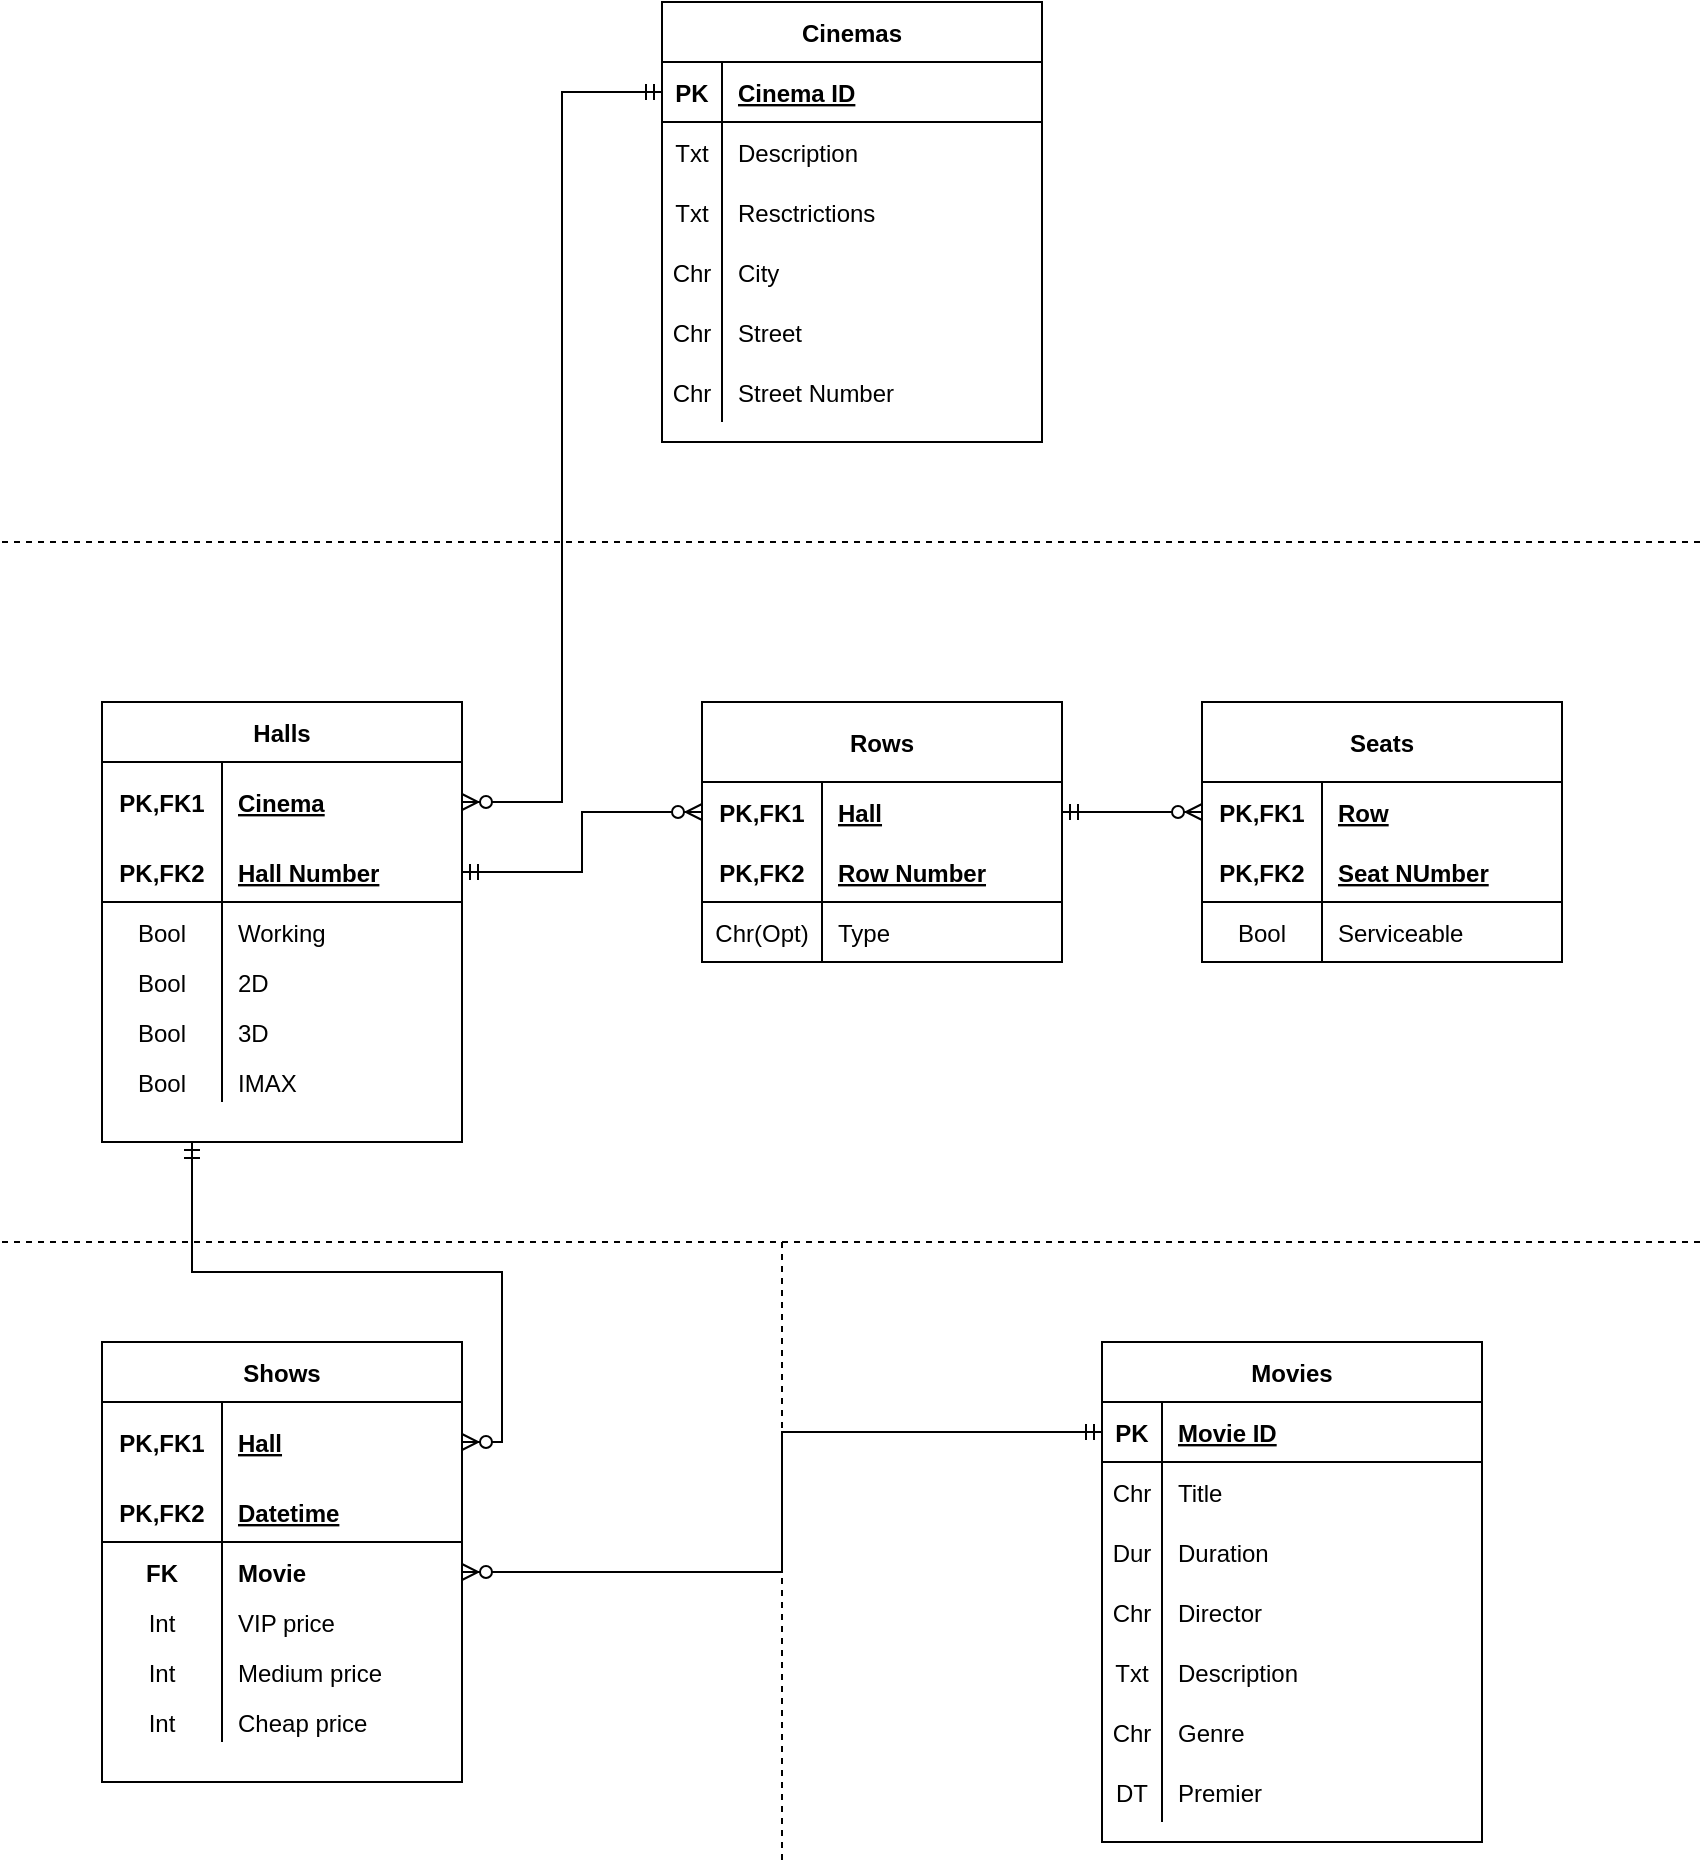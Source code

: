 <mxfile version="14.2.7" type="github">
  <diagram id="Vw4Sm47W4OSSpkKUUUvN" name="Page-1">
    <mxGraphModel dx="1102" dy="614" grid="1" gridSize="10" guides="1" tooltips="1" connect="1" arrows="1" fold="1" page="1" pageScale="1" pageWidth="850" pageHeight="1100" math="0" shadow="0">
      <root>
        <mxCell id="0" />
        <mxCell id="1" parent="0" />
        <mxCell id="xmDHnL4M0tTNH0YLq6bb-1" value="Shows" style="shape=table;startSize=30;container=1;collapsible=1;childLayout=tableLayout;fixedRows=1;rowLines=0;fontStyle=1;align=center;resizeLast=1;columnLines=1;resizeLastRow=0;" vertex="1" parent="1">
          <mxGeometry x="50" y="760" width="180" height="220" as="geometry" />
        </mxCell>
        <mxCell id="xmDHnL4M0tTNH0YLq6bb-2" value="" style="shape=partialRectangle;collapsible=0;dropTarget=0;pointerEvents=0;fillColor=none;top=0;left=0;bottom=0;right=0;points=[[0,0.5],[1,0.5]];portConstraint=eastwest;" vertex="1" parent="xmDHnL4M0tTNH0YLq6bb-1">
          <mxGeometry y="30" width="180" height="40" as="geometry" />
        </mxCell>
        <mxCell id="xmDHnL4M0tTNH0YLq6bb-3" value="PK,FK1" style="shape=partialRectangle;connectable=0;fillColor=none;top=0;left=0;bottom=0;right=0;fontStyle=1;overflow=hidden;" vertex="1" parent="xmDHnL4M0tTNH0YLq6bb-2">
          <mxGeometry width="60" height="40" as="geometry" />
        </mxCell>
        <mxCell id="xmDHnL4M0tTNH0YLq6bb-4" value="Hall" style="shape=partialRectangle;connectable=0;fillColor=none;top=0;left=0;bottom=0;right=0;align=left;spacingLeft=6;fontStyle=5;overflow=hidden;" vertex="1" parent="xmDHnL4M0tTNH0YLq6bb-2">
          <mxGeometry x="60" width="120" height="40" as="geometry" />
        </mxCell>
        <mxCell id="xmDHnL4M0tTNH0YLq6bb-5" value="" style="shape=partialRectangle;collapsible=0;dropTarget=0;pointerEvents=0;fillColor=none;top=0;left=0;bottom=1;right=0;points=[[0,0.5],[1,0.5]];portConstraint=eastwest;" vertex="1" parent="xmDHnL4M0tTNH0YLq6bb-1">
          <mxGeometry y="70" width="180" height="30" as="geometry" />
        </mxCell>
        <mxCell id="xmDHnL4M0tTNH0YLq6bb-6" value="PK,FK2" style="shape=partialRectangle;connectable=0;fillColor=none;top=0;left=0;bottom=0;right=0;fontStyle=1;overflow=hidden;" vertex="1" parent="xmDHnL4M0tTNH0YLq6bb-5">
          <mxGeometry width="60" height="30" as="geometry" />
        </mxCell>
        <mxCell id="xmDHnL4M0tTNH0YLq6bb-7" value="Datetime" style="shape=partialRectangle;connectable=0;fillColor=none;top=0;left=0;bottom=0;right=0;align=left;spacingLeft=6;fontStyle=5;overflow=hidden;" vertex="1" parent="xmDHnL4M0tTNH0YLq6bb-5">
          <mxGeometry x="60" width="120" height="30" as="geometry" />
        </mxCell>
        <mxCell id="xmDHnL4M0tTNH0YLq6bb-18" value="" style="shape=partialRectangle;collapsible=0;dropTarget=0;pointerEvents=0;fillColor=none;top=0;left=0;bottom=0;right=0;points=[[0,0.5],[1,0.5]];portConstraint=eastwest;" vertex="1" parent="xmDHnL4M0tTNH0YLq6bb-1">
          <mxGeometry y="100" width="180" height="30" as="geometry" />
        </mxCell>
        <mxCell id="xmDHnL4M0tTNH0YLq6bb-19" value="FK" style="shape=partialRectangle;connectable=0;fillColor=none;top=0;left=0;bottom=0;right=0;editable=1;overflow=hidden;fontStyle=1" vertex="1" parent="xmDHnL4M0tTNH0YLq6bb-18">
          <mxGeometry width="60" height="30" as="geometry" />
        </mxCell>
        <mxCell id="xmDHnL4M0tTNH0YLq6bb-20" value="Movie" style="shape=partialRectangle;connectable=0;fillColor=none;top=0;left=0;bottom=0;right=0;align=left;spacingLeft=6;overflow=hidden;fontStyle=1" vertex="1" parent="xmDHnL4M0tTNH0YLq6bb-18">
          <mxGeometry x="60" width="120" height="30" as="geometry" />
        </mxCell>
        <mxCell id="xmDHnL4M0tTNH0YLq6bb-8" value="" style="shape=partialRectangle;collapsible=0;dropTarget=0;pointerEvents=0;fillColor=none;top=0;left=0;bottom=0;right=0;points=[[0,0.5],[1,0.5]];portConstraint=eastwest;" vertex="1" parent="xmDHnL4M0tTNH0YLq6bb-1">
          <mxGeometry y="130" width="180" height="20" as="geometry" />
        </mxCell>
        <mxCell id="xmDHnL4M0tTNH0YLq6bb-9" value="Int" style="shape=partialRectangle;connectable=0;fillColor=none;top=0;left=0;bottom=0;right=0;editable=1;overflow=hidden;" vertex="1" parent="xmDHnL4M0tTNH0YLq6bb-8">
          <mxGeometry width="60" height="20" as="geometry" />
        </mxCell>
        <mxCell id="xmDHnL4M0tTNH0YLq6bb-10" value="VIP price" style="shape=partialRectangle;connectable=0;fillColor=none;top=0;left=0;bottom=0;right=0;align=left;spacingLeft=6;overflow=hidden;" vertex="1" parent="xmDHnL4M0tTNH0YLq6bb-8">
          <mxGeometry x="60" width="120" height="20" as="geometry" />
        </mxCell>
        <mxCell id="xmDHnL4M0tTNH0YLq6bb-11" value="" style="shape=partialRectangle;collapsible=0;dropTarget=0;pointerEvents=0;fillColor=none;top=0;left=0;bottom=0;right=0;points=[[0,0.5],[1,0.5]];portConstraint=eastwest;" vertex="1" parent="xmDHnL4M0tTNH0YLq6bb-1">
          <mxGeometry y="150" width="180" height="30" as="geometry" />
        </mxCell>
        <mxCell id="xmDHnL4M0tTNH0YLq6bb-12" value="Int" style="shape=partialRectangle;connectable=0;fillColor=none;top=0;left=0;bottom=0;right=0;editable=1;overflow=hidden;" vertex="1" parent="xmDHnL4M0tTNH0YLq6bb-11">
          <mxGeometry width="60" height="30" as="geometry" />
        </mxCell>
        <mxCell id="xmDHnL4M0tTNH0YLq6bb-13" value="Medium price" style="shape=partialRectangle;connectable=0;fillColor=none;top=0;left=0;bottom=0;right=0;align=left;spacingLeft=6;overflow=hidden;" vertex="1" parent="xmDHnL4M0tTNH0YLq6bb-11">
          <mxGeometry x="60" width="120" height="30" as="geometry" />
        </mxCell>
        <mxCell id="xmDHnL4M0tTNH0YLq6bb-15" value="" style="shape=partialRectangle;collapsible=0;dropTarget=0;pointerEvents=0;fillColor=none;top=0;left=0;bottom=0;right=0;points=[[0,0.5],[1,0.5]];portConstraint=eastwest;" vertex="1" parent="xmDHnL4M0tTNH0YLq6bb-1">
          <mxGeometry y="180" width="180" height="20" as="geometry" />
        </mxCell>
        <mxCell id="xmDHnL4M0tTNH0YLq6bb-16" value="Int" style="shape=partialRectangle;connectable=0;fillColor=none;top=0;left=0;bottom=0;right=0;editable=1;overflow=hidden;" vertex="1" parent="xmDHnL4M0tTNH0YLq6bb-15">
          <mxGeometry width="60" height="20" as="geometry" />
        </mxCell>
        <mxCell id="xmDHnL4M0tTNH0YLq6bb-17" value="Cheap price" style="shape=partialRectangle;connectable=0;fillColor=none;top=0;left=0;bottom=0;right=0;align=left;spacingLeft=6;overflow=hidden;" vertex="1" parent="xmDHnL4M0tTNH0YLq6bb-15">
          <mxGeometry x="60" width="120" height="20" as="geometry" />
        </mxCell>
        <mxCell id="xmDHnL4M0tTNH0YLq6bb-24" value="Halls" style="shape=table;startSize=30;container=1;collapsible=1;childLayout=tableLayout;fixedRows=1;rowLines=0;fontStyle=1;align=center;resizeLast=1;columnLines=1;resizeLastRow=0;" vertex="1" parent="1">
          <mxGeometry x="50" y="440" width="180" height="220" as="geometry" />
        </mxCell>
        <mxCell id="xmDHnL4M0tTNH0YLq6bb-25" value="" style="shape=partialRectangle;collapsible=0;dropTarget=0;pointerEvents=0;fillColor=none;top=0;left=0;bottom=0;right=0;points=[[0,0.5],[1,0.5]];portConstraint=eastwest;" vertex="1" parent="xmDHnL4M0tTNH0YLq6bb-24">
          <mxGeometry y="30" width="180" height="40" as="geometry" />
        </mxCell>
        <mxCell id="xmDHnL4M0tTNH0YLq6bb-26" value="PK,FK1" style="shape=partialRectangle;connectable=0;fillColor=none;top=0;left=0;bottom=0;right=0;fontStyle=1;overflow=hidden;" vertex="1" parent="xmDHnL4M0tTNH0YLq6bb-25">
          <mxGeometry width="60" height="40" as="geometry" />
        </mxCell>
        <mxCell id="xmDHnL4M0tTNH0YLq6bb-27" value="Cinema" style="shape=partialRectangle;connectable=0;fillColor=none;top=0;left=0;bottom=0;right=0;align=left;spacingLeft=6;fontStyle=5;overflow=hidden;" vertex="1" parent="xmDHnL4M0tTNH0YLq6bb-25">
          <mxGeometry x="60" width="120" height="40" as="geometry" />
        </mxCell>
        <mxCell id="xmDHnL4M0tTNH0YLq6bb-28" value="" style="shape=partialRectangle;collapsible=0;dropTarget=0;pointerEvents=0;fillColor=none;top=0;left=0;bottom=1;right=0;points=[[0,0.5],[1,0.5]];portConstraint=eastwest;" vertex="1" parent="xmDHnL4M0tTNH0YLq6bb-24">
          <mxGeometry y="70" width="180" height="30" as="geometry" />
        </mxCell>
        <mxCell id="xmDHnL4M0tTNH0YLq6bb-29" value="PK,FK2" style="shape=partialRectangle;connectable=0;fillColor=none;top=0;left=0;bottom=0;right=0;fontStyle=1;overflow=hidden;" vertex="1" parent="xmDHnL4M0tTNH0YLq6bb-28">
          <mxGeometry width="60" height="30" as="geometry" />
        </mxCell>
        <mxCell id="xmDHnL4M0tTNH0YLq6bb-30" value="Hall Number" style="shape=partialRectangle;connectable=0;fillColor=none;top=0;left=0;bottom=0;right=0;align=left;spacingLeft=6;fontStyle=5;overflow=hidden;" vertex="1" parent="xmDHnL4M0tTNH0YLq6bb-28">
          <mxGeometry x="60" width="120" height="30" as="geometry" />
        </mxCell>
        <mxCell id="xmDHnL4M0tTNH0YLq6bb-31" value="" style="shape=partialRectangle;collapsible=0;dropTarget=0;pointerEvents=0;fillColor=none;top=0;left=0;bottom=0;right=0;points=[[0,0.5],[1,0.5]];portConstraint=eastwest;fontStyle=0" vertex="1" parent="xmDHnL4M0tTNH0YLq6bb-24">
          <mxGeometry y="100" width="180" height="30" as="geometry" />
        </mxCell>
        <mxCell id="xmDHnL4M0tTNH0YLq6bb-32" value="Bool" style="shape=partialRectangle;connectable=0;fillColor=none;top=0;left=0;bottom=0;right=0;editable=1;overflow=hidden;fontStyle=0" vertex="1" parent="xmDHnL4M0tTNH0YLq6bb-31">
          <mxGeometry width="60" height="30" as="geometry" />
        </mxCell>
        <mxCell id="xmDHnL4M0tTNH0YLq6bb-33" value="Working" style="shape=partialRectangle;connectable=0;fillColor=none;top=0;left=0;bottom=0;right=0;align=left;spacingLeft=6;overflow=hidden;fontStyle=0" vertex="1" parent="xmDHnL4M0tTNH0YLq6bb-31">
          <mxGeometry x="60" width="120" height="30" as="geometry" />
        </mxCell>
        <mxCell id="xmDHnL4M0tTNH0YLq6bb-34" value="" style="shape=partialRectangle;collapsible=0;dropTarget=0;pointerEvents=0;fillColor=none;top=0;left=0;bottom=0;right=0;points=[[0,0.5],[1,0.5]];portConstraint=eastwest;" vertex="1" parent="xmDHnL4M0tTNH0YLq6bb-24">
          <mxGeometry y="130" width="180" height="20" as="geometry" />
        </mxCell>
        <mxCell id="xmDHnL4M0tTNH0YLq6bb-35" value="Bool" style="shape=partialRectangle;connectable=0;fillColor=none;top=0;left=0;bottom=0;right=0;editable=1;overflow=hidden;" vertex="1" parent="xmDHnL4M0tTNH0YLq6bb-34">
          <mxGeometry width="60" height="20" as="geometry" />
        </mxCell>
        <mxCell id="xmDHnL4M0tTNH0YLq6bb-36" value="2D" style="shape=partialRectangle;connectable=0;fillColor=none;top=0;left=0;bottom=0;right=0;align=left;spacingLeft=6;overflow=hidden;" vertex="1" parent="xmDHnL4M0tTNH0YLq6bb-34">
          <mxGeometry x="60" width="120" height="20" as="geometry" />
        </mxCell>
        <mxCell id="xmDHnL4M0tTNH0YLq6bb-37" value="" style="shape=partialRectangle;collapsible=0;dropTarget=0;pointerEvents=0;fillColor=none;top=0;left=0;bottom=0;right=0;points=[[0,0.5],[1,0.5]];portConstraint=eastwest;" vertex="1" parent="xmDHnL4M0tTNH0YLq6bb-24">
          <mxGeometry y="150" width="180" height="30" as="geometry" />
        </mxCell>
        <mxCell id="xmDHnL4M0tTNH0YLq6bb-38" value="Bool" style="shape=partialRectangle;connectable=0;fillColor=none;top=0;left=0;bottom=0;right=0;editable=1;overflow=hidden;" vertex="1" parent="xmDHnL4M0tTNH0YLq6bb-37">
          <mxGeometry width="60" height="30" as="geometry" />
        </mxCell>
        <mxCell id="xmDHnL4M0tTNH0YLq6bb-39" value="3D" style="shape=partialRectangle;connectable=0;fillColor=none;top=0;left=0;bottom=0;right=0;align=left;spacingLeft=6;overflow=hidden;" vertex="1" parent="xmDHnL4M0tTNH0YLq6bb-37">
          <mxGeometry x="60" width="120" height="30" as="geometry" />
        </mxCell>
        <mxCell id="xmDHnL4M0tTNH0YLq6bb-40" value="" style="shape=partialRectangle;collapsible=0;dropTarget=0;pointerEvents=0;fillColor=none;top=0;left=0;bottom=0;right=0;points=[[0,0.5],[1,0.5]];portConstraint=eastwest;" vertex="1" parent="xmDHnL4M0tTNH0YLq6bb-24">
          <mxGeometry y="180" width="180" height="20" as="geometry" />
        </mxCell>
        <mxCell id="xmDHnL4M0tTNH0YLq6bb-41" value="Bool" style="shape=partialRectangle;connectable=0;fillColor=none;top=0;left=0;bottom=0;right=0;editable=1;overflow=hidden;" vertex="1" parent="xmDHnL4M0tTNH0YLq6bb-40">
          <mxGeometry width="60" height="20" as="geometry" />
        </mxCell>
        <mxCell id="xmDHnL4M0tTNH0YLq6bb-42" value="IMAX" style="shape=partialRectangle;connectable=0;fillColor=none;top=0;left=0;bottom=0;right=0;align=left;spacingLeft=6;overflow=hidden;" vertex="1" parent="xmDHnL4M0tTNH0YLq6bb-40">
          <mxGeometry x="60" width="120" height="20" as="geometry" />
        </mxCell>
        <mxCell id="xmDHnL4M0tTNH0YLq6bb-62" value="Movies" style="shape=table;startSize=30;container=1;collapsible=1;childLayout=tableLayout;fixedRows=1;rowLines=0;fontStyle=1;align=center;resizeLast=1;" vertex="1" parent="1">
          <mxGeometry x="550" y="760" width="190" height="250" as="geometry" />
        </mxCell>
        <mxCell id="xmDHnL4M0tTNH0YLq6bb-63" value="" style="shape=partialRectangle;collapsible=0;dropTarget=0;pointerEvents=0;fillColor=none;top=0;left=0;bottom=1;right=0;points=[[0,0.5],[1,0.5]];portConstraint=eastwest;" vertex="1" parent="xmDHnL4M0tTNH0YLq6bb-62">
          <mxGeometry y="30" width="190" height="30" as="geometry" />
        </mxCell>
        <mxCell id="xmDHnL4M0tTNH0YLq6bb-64" value="PK" style="shape=partialRectangle;connectable=0;fillColor=none;top=0;left=0;bottom=0;right=0;fontStyle=1;overflow=hidden;" vertex="1" parent="xmDHnL4M0tTNH0YLq6bb-63">
          <mxGeometry width="30" height="30" as="geometry" />
        </mxCell>
        <mxCell id="xmDHnL4M0tTNH0YLq6bb-65" value="Movie ID" style="shape=partialRectangle;connectable=0;fillColor=none;top=0;left=0;bottom=0;right=0;align=left;spacingLeft=6;fontStyle=5;overflow=hidden;" vertex="1" parent="xmDHnL4M0tTNH0YLq6bb-63">
          <mxGeometry x="30" width="160" height="30" as="geometry" />
        </mxCell>
        <mxCell id="xmDHnL4M0tTNH0YLq6bb-66" value="" style="shape=partialRectangle;collapsible=0;dropTarget=0;pointerEvents=0;fillColor=none;top=0;left=0;bottom=0;right=0;points=[[0,0.5],[1,0.5]];portConstraint=eastwest;" vertex="1" parent="xmDHnL4M0tTNH0YLq6bb-62">
          <mxGeometry y="60" width="190" height="30" as="geometry" />
        </mxCell>
        <mxCell id="xmDHnL4M0tTNH0YLq6bb-67" value="Chr" style="shape=partialRectangle;connectable=0;fillColor=none;top=0;left=0;bottom=0;right=0;editable=1;overflow=hidden;" vertex="1" parent="xmDHnL4M0tTNH0YLq6bb-66">
          <mxGeometry width="30" height="30" as="geometry" />
        </mxCell>
        <mxCell id="xmDHnL4M0tTNH0YLq6bb-68" value="Title" style="shape=partialRectangle;connectable=0;fillColor=none;top=0;left=0;bottom=0;right=0;align=left;spacingLeft=6;overflow=hidden;" vertex="1" parent="xmDHnL4M0tTNH0YLq6bb-66">
          <mxGeometry x="30" width="160" height="30" as="geometry" />
        </mxCell>
        <mxCell id="xmDHnL4M0tTNH0YLq6bb-69" value="" style="shape=partialRectangle;collapsible=0;dropTarget=0;pointerEvents=0;fillColor=none;top=0;left=0;bottom=0;right=0;points=[[0,0.5],[1,0.5]];portConstraint=eastwest;" vertex="1" parent="xmDHnL4M0tTNH0YLq6bb-62">
          <mxGeometry y="90" width="190" height="30" as="geometry" />
        </mxCell>
        <mxCell id="xmDHnL4M0tTNH0YLq6bb-70" value="Dur" style="shape=partialRectangle;connectable=0;fillColor=none;top=0;left=0;bottom=0;right=0;editable=1;overflow=hidden;" vertex="1" parent="xmDHnL4M0tTNH0YLq6bb-69">
          <mxGeometry width="30" height="30" as="geometry" />
        </mxCell>
        <mxCell id="xmDHnL4M0tTNH0YLq6bb-71" value="Duration" style="shape=partialRectangle;connectable=0;fillColor=none;top=0;left=0;bottom=0;right=0;align=left;spacingLeft=6;overflow=hidden;" vertex="1" parent="xmDHnL4M0tTNH0YLq6bb-69">
          <mxGeometry x="30" width="160" height="30" as="geometry" />
        </mxCell>
        <mxCell id="xmDHnL4M0tTNH0YLq6bb-72" value="" style="shape=partialRectangle;collapsible=0;dropTarget=0;pointerEvents=0;fillColor=none;top=0;left=0;bottom=0;right=0;points=[[0,0.5],[1,0.5]];portConstraint=eastwest;" vertex="1" parent="xmDHnL4M0tTNH0YLq6bb-62">
          <mxGeometry y="120" width="190" height="30" as="geometry" />
        </mxCell>
        <mxCell id="xmDHnL4M0tTNH0YLq6bb-73" value="Chr" style="shape=partialRectangle;connectable=0;fillColor=none;top=0;left=0;bottom=0;right=0;editable=1;overflow=hidden;" vertex="1" parent="xmDHnL4M0tTNH0YLq6bb-72">
          <mxGeometry width="30" height="30" as="geometry" />
        </mxCell>
        <mxCell id="xmDHnL4M0tTNH0YLq6bb-74" value="Director" style="shape=partialRectangle;connectable=0;fillColor=none;top=0;left=0;bottom=0;right=0;align=left;spacingLeft=6;overflow=hidden;" vertex="1" parent="xmDHnL4M0tTNH0YLq6bb-72">
          <mxGeometry x="30" width="160" height="30" as="geometry" />
        </mxCell>
        <mxCell id="xmDHnL4M0tTNH0YLq6bb-79" value="" style="shape=partialRectangle;collapsible=0;dropTarget=0;pointerEvents=0;fillColor=none;top=0;left=0;bottom=0;right=0;points=[[0,0.5],[1,0.5]];portConstraint=eastwest;" vertex="1" parent="xmDHnL4M0tTNH0YLq6bb-62">
          <mxGeometry y="150" width="190" height="30" as="geometry" />
        </mxCell>
        <mxCell id="xmDHnL4M0tTNH0YLq6bb-80" value="Txt" style="shape=partialRectangle;connectable=0;fillColor=none;top=0;left=0;bottom=0;right=0;editable=1;overflow=hidden;" vertex="1" parent="xmDHnL4M0tTNH0YLq6bb-79">
          <mxGeometry width="30" height="30" as="geometry" />
        </mxCell>
        <mxCell id="xmDHnL4M0tTNH0YLq6bb-81" value="Description" style="shape=partialRectangle;connectable=0;fillColor=none;top=0;left=0;bottom=0;right=0;align=left;spacingLeft=6;overflow=hidden;" vertex="1" parent="xmDHnL4M0tTNH0YLq6bb-79">
          <mxGeometry x="30" width="160" height="30" as="geometry" />
        </mxCell>
        <mxCell id="xmDHnL4M0tTNH0YLq6bb-76" value="" style="shape=partialRectangle;collapsible=0;dropTarget=0;pointerEvents=0;fillColor=none;top=0;left=0;bottom=0;right=0;points=[[0,0.5],[1,0.5]];portConstraint=eastwest;" vertex="1" parent="xmDHnL4M0tTNH0YLq6bb-62">
          <mxGeometry y="180" width="190" height="30" as="geometry" />
        </mxCell>
        <mxCell id="xmDHnL4M0tTNH0YLq6bb-77" value="Chr" style="shape=partialRectangle;connectable=0;fillColor=none;top=0;left=0;bottom=0;right=0;editable=1;overflow=hidden;" vertex="1" parent="xmDHnL4M0tTNH0YLq6bb-76">
          <mxGeometry width="30" height="30" as="geometry" />
        </mxCell>
        <mxCell id="xmDHnL4M0tTNH0YLq6bb-78" value="Genre" style="shape=partialRectangle;connectable=0;fillColor=none;top=0;left=0;bottom=0;right=0;align=left;spacingLeft=6;overflow=hidden;" vertex="1" parent="xmDHnL4M0tTNH0YLq6bb-76">
          <mxGeometry x="30" width="160" height="30" as="geometry" />
        </mxCell>
        <mxCell id="xmDHnL4M0tTNH0YLq6bb-86" value="" style="shape=partialRectangle;collapsible=0;dropTarget=0;pointerEvents=0;fillColor=none;top=0;left=0;bottom=0;right=0;points=[[0,0.5],[1,0.5]];portConstraint=eastwest;" vertex="1" parent="xmDHnL4M0tTNH0YLq6bb-62">
          <mxGeometry y="210" width="190" height="30" as="geometry" />
        </mxCell>
        <mxCell id="xmDHnL4M0tTNH0YLq6bb-87" value="DT" style="shape=partialRectangle;connectable=0;fillColor=none;top=0;left=0;bottom=0;right=0;editable=1;overflow=hidden;" vertex="1" parent="xmDHnL4M0tTNH0YLq6bb-86">
          <mxGeometry width="30" height="30" as="geometry" />
        </mxCell>
        <mxCell id="xmDHnL4M0tTNH0YLq6bb-88" value="Premier" style="shape=partialRectangle;connectable=0;fillColor=none;top=0;left=0;bottom=0;right=0;align=left;spacingLeft=6;overflow=hidden;" vertex="1" parent="xmDHnL4M0tTNH0YLq6bb-86">
          <mxGeometry x="30" width="160" height="30" as="geometry" />
        </mxCell>
        <mxCell id="xmDHnL4M0tTNH0YLq6bb-89" style="edgeStyle=orthogonalEdgeStyle;rounded=0;orthogonalLoop=1;jettySize=auto;html=1;exitX=1;exitY=0.5;exitDx=0;exitDy=0;entryX=0;entryY=0.5;entryDx=0;entryDy=0;endArrow=ERmandOne;endFill=0;startArrow=ERzeroToMany;startFill=1;" edge="1" parent="1" source="xmDHnL4M0tTNH0YLq6bb-18" target="xmDHnL4M0tTNH0YLq6bb-63">
          <mxGeometry relative="1" as="geometry" />
        </mxCell>
        <mxCell id="xmDHnL4M0tTNH0YLq6bb-90" style="edgeStyle=orthogonalEdgeStyle;rounded=0;orthogonalLoop=1;jettySize=auto;html=1;exitX=1;exitY=0.5;exitDx=0;exitDy=0;entryX=0.25;entryY=1;entryDx=0;entryDy=0;startArrow=ERzeroToMany;startFill=1;endArrow=ERmandOne;endFill=0;" edge="1" parent="1" source="xmDHnL4M0tTNH0YLq6bb-2" target="xmDHnL4M0tTNH0YLq6bb-24">
          <mxGeometry relative="1" as="geometry" />
        </mxCell>
        <mxCell id="xmDHnL4M0tTNH0YLq6bb-91" value="Rows" style="shape=table;startSize=40;container=1;collapsible=1;childLayout=tableLayout;fixedRows=1;rowLines=0;fontStyle=1;align=center;resizeLast=1;" vertex="1" parent="1">
          <mxGeometry x="350" y="440" width="180" height="130" as="geometry" />
        </mxCell>
        <mxCell id="xmDHnL4M0tTNH0YLq6bb-92" value="" style="shape=partialRectangle;collapsible=0;dropTarget=0;pointerEvents=0;fillColor=none;top=0;left=0;bottom=0;right=0;points=[[0,0.5],[1,0.5]];portConstraint=eastwest;" vertex="1" parent="xmDHnL4M0tTNH0YLq6bb-91">
          <mxGeometry y="40" width="180" height="30" as="geometry" />
        </mxCell>
        <mxCell id="xmDHnL4M0tTNH0YLq6bb-93" value="PK,FK1" style="shape=partialRectangle;connectable=0;fillColor=none;top=0;left=0;bottom=0;right=0;fontStyle=1;overflow=hidden;" vertex="1" parent="xmDHnL4M0tTNH0YLq6bb-92">
          <mxGeometry width="60" height="30" as="geometry" />
        </mxCell>
        <mxCell id="xmDHnL4M0tTNH0YLq6bb-94" value="Hall" style="shape=partialRectangle;connectable=0;fillColor=none;top=0;left=0;bottom=0;right=0;align=left;spacingLeft=6;fontStyle=5;overflow=hidden;" vertex="1" parent="xmDHnL4M0tTNH0YLq6bb-92">
          <mxGeometry x="60" width="120" height="30" as="geometry" />
        </mxCell>
        <mxCell id="xmDHnL4M0tTNH0YLq6bb-95" value="" style="shape=partialRectangle;collapsible=0;dropTarget=0;pointerEvents=0;fillColor=none;top=0;left=0;bottom=1;right=0;points=[[0,0.5],[1,0.5]];portConstraint=eastwest;" vertex="1" parent="xmDHnL4M0tTNH0YLq6bb-91">
          <mxGeometry y="70" width="180" height="30" as="geometry" />
        </mxCell>
        <mxCell id="xmDHnL4M0tTNH0YLq6bb-96" value="PK,FK2" style="shape=partialRectangle;connectable=0;fillColor=none;top=0;left=0;bottom=0;right=0;fontStyle=1;overflow=hidden;" vertex="1" parent="xmDHnL4M0tTNH0YLq6bb-95">
          <mxGeometry width="60" height="30" as="geometry" />
        </mxCell>
        <mxCell id="xmDHnL4M0tTNH0YLq6bb-97" value="Row Number" style="shape=partialRectangle;connectable=0;fillColor=none;top=0;left=0;bottom=0;right=0;align=left;spacingLeft=6;fontStyle=5;overflow=hidden;" vertex="1" parent="xmDHnL4M0tTNH0YLq6bb-95">
          <mxGeometry x="60" width="120" height="30" as="geometry" />
        </mxCell>
        <mxCell id="xmDHnL4M0tTNH0YLq6bb-98" value="" style="shape=partialRectangle;collapsible=0;dropTarget=0;pointerEvents=0;fillColor=none;top=0;left=0;bottom=0;right=0;points=[[0,0.5],[1,0.5]];portConstraint=eastwest;" vertex="1" parent="xmDHnL4M0tTNH0YLq6bb-91">
          <mxGeometry y="100" width="180" height="30" as="geometry" />
        </mxCell>
        <mxCell id="xmDHnL4M0tTNH0YLq6bb-99" value="Chr(Opt)" style="shape=partialRectangle;connectable=0;fillColor=none;top=0;left=0;bottom=0;right=0;editable=1;overflow=hidden;" vertex="1" parent="xmDHnL4M0tTNH0YLq6bb-98">
          <mxGeometry width="60" height="30" as="geometry" />
        </mxCell>
        <mxCell id="xmDHnL4M0tTNH0YLq6bb-100" value="Type" style="shape=partialRectangle;connectable=0;fillColor=none;top=0;left=0;bottom=0;right=0;align=left;spacingLeft=6;overflow=hidden;" vertex="1" parent="xmDHnL4M0tTNH0YLq6bb-98">
          <mxGeometry x="60" width="120" height="30" as="geometry" />
        </mxCell>
        <mxCell id="xmDHnL4M0tTNH0YLq6bb-104" style="edgeStyle=orthogonalEdgeStyle;rounded=0;orthogonalLoop=1;jettySize=auto;html=1;exitX=0;exitY=0.5;exitDx=0;exitDy=0;startArrow=ERzeroToMany;startFill=1;endArrow=ERmandOne;endFill=0;entryX=1;entryY=0.5;entryDx=0;entryDy=0;" edge="1" parent="1" source="xmDHnL4M0tTNH0YLq6bb-92" target="xmDHnL4M0tTNH0YLq6bb-28">
          <mxGeometry relative="1" as="geometry" />
        </mxCell>
        <mxCell id="xmDHnL4M0tTNH0YLq6bb-105" value="Seats" style="shape=table;startSize=40;container=1;collapsible=1;childLayout=tableLayout;fixedRows=1;rowLines=0;fontStyle=1;align=center;resizeLast=1;" vertex="1" parent="1">
          <mxGeometry x="600" y="440" width="180" height="130" as="geometry" />
        </mxCell>
        <mxCell id="xmDHnL4M0tTNH0YLq6bb-106" value="" style="shape=partialRectangle;collapsible=0;dropTarget=0;pointerEvents=0;fillColor=none;top=0;left=0;bottom=0;right=0;points=[[0,0.5],[1,0.5]];portConstraint=eastwest;" vertex="1" parent="xmDHnL4M0tTNH0YLq6bb-105">
          <mxGeometry y="40" width="180" height="30" as="geometry" />
        </mxCell>
        <mxCell id="xmDHnL4M0tTNH0YLq6bb-107" value="PK,FK1" style="shape=partialRectangle;connectable=0;fillColor=none;top=0;left=0;bottom=0;right=0;fontStyle=1;overflow=hidden;" vertex="1" parent="xmDHnL4M0tTNH0YLq6bb-106">
          <mxGeometry width="60" height="30" as="geometry" />
        </mxCell>
        <mxCell id="xmDHnL4M0tTNH0YLq6bb-108" value="Row" style="shape=partialRectangle;connectable=0;fillColor=none;top=0;left=0;bottom=0;right=0;align=left;spacingLeft=6;fontStyle=5;overflow=hidden;" vertex="1" parent="xmDHnL4M0tTNH0YLq6bb-106">
          <mxGeometry x="60" width="120" height="30" as="geometry" />
        </mxCell>
        <mxCell id="xmDHnL4M0tTNH0YLq6bb-109" value="" style="shape=partialRectangle;collapsible=0;dropTarget=0;pointerEvents=0;fillColor=none;top=0;left=0;bottom=1;right=0;points=[[0,0.5],[1,0.5]];portConstraint=eastwest;" vertex="1" parent="xmDHnL4M0tTNH0YLq6bb-105">
          <mxGeometry y="70" width="180" height="30" as="geometry" />
        </mxCell>
        <mxCell id="xmDHnL4M0tTNH0YLq6bb-110" value="PK,FK2" style="shape=partialRectangle;connectable=0;fillColor=none;top=0;left=0;bottom=0;right=0;fontStyle=1;overflow=hidden;" vertex="1" parent="xmDHnL4M0tTNH0YLq6bb-109">
          <mxGeometry width="60" height="30" as="geometry" />
        </mxCell>
        <mxCell id="xmDHnL4M0tTNH0YLq6bb-111" value="Seat NUmber" style="shape=partialRectangle;connectable=0;fillColor=none;top=0;left=0;bottom=0;right=0;align=left;spacingLeft=6;fontStyle=5;overflow=hidden;" vertex="1" parent="xmDHnL4M0tTNH0YLq6bb-109">
          <mxGeometry x="60" width="120" height="30" as="geometry" />
        </mxCell>
        <mxCell id="xmDHnL4M0tTNH0YLq6bb-112" value="" style="shape=partialRectangle;collapsible=0;dropTarget=0;pointerEvents=0;fillColor=none;top=0;left=0;bottom=0;right=0;points=[[0,0.5],[1,0.5]];portConstraint=eastwest;" vertex="1" parent="xmDHnL4M0tTNH0YLq6bb-105">
          <mxGeometry y="100" width="180" height="30" as="geometry" />
        </mxCell>
        <mxCell id="xmDHnL4M0tTNH0YLq6bb-113" value="Bool" style="shape=partialRectangle;connectable=0;fillColor=none;top=0;left=0;bottom=0;right=0;editable=1;overflow=hidden;" vertex="1" parent="xmDHnL4M0tTNH0YLq6bb-112">
          <mxGeometry width="60" height="30" as="geometry" />
        </mxCell>
        <mxCell id="xmDHnL4M0tTNH0YLq6bb-114" value="Serviceable" style="shape=partialRectangle;connectable=0;fillColor=none;top=0;left=0;bottom=0;right=0;align=left;spacingLeft=6;overflow=hidden;" vertex="1" parent="xmDHnL4M0tTNH0YLq6bb-112">
          <mxGeometry x="60" width="120" height="30" as="geometry" />
        </mxCell>
        <mxCell id="xmDHnL4M0tTNH0YLq6bb-117" style="edgeStyle=orthogonalEdgeStyle;rounded=0;orthogonalLoop=1;jettySize=auto;html=1;exitX=0;exitY=0.5;exitDx=0;exitDy=0;entryX=1;entryY=0.5;entryDx=0;entryDy=0;startArrow=ERzeroToMany;startFill=1;endArrow=ERmandOne;endFill=0;" edge="1" parent="1" source="xmDHnL4M0tTNH0YLq6bb-106" target="xmDHnL4M0tTNH0YLq6bb-92">
          <mxGeometry relative="1" as="geometry" />
        </mxCell>
        <mxCell id="xmDHnL4M0tTNH0YLq6bb-118" value="Cinemas" style="shape=table;startSize=30;container=1;collapsible=1;childLayout=tableLayout;fixedRows=1;rowLines=0;fontStyle=1;align=center;resizeLast=1;" vertex="1" parent="1">
          <mxGeometry x="330" y="90" width="190" height="220" as="geometry" />
        </mxCell>
        <mxCell id="xmDHnL4M0tTNH0YLq6bb-119" value="" style="shape=partialRectangle;collapsible=0;dropTarget=0;pointerEvents=0;fillColor=none;top=0;left=0;bottom=1;right=0;points=[[0,0.5],[1,0.5]];portConstraint=eastwest;" vertex="1" parent="xmDHnL4M0tTNH0YLq6bb-118">
          <mxGeometry y="30" width="190" height="30" as="geometry" />
        </mxCell>
        <mxCell id="xmDHnL4M0tTNH0YLq6bb-120" value="PK" style="shape=partialRectangle;connectable=0;fillColor=none;top=0;left=0;bottom=0;right=0;fontStyle=1;overflow=hidden;" vertex="1" parent="xmDHnL4M0tTNH0YLq6bb-119">
          <mxGeometry width="30" height="30" as="geometry" />
        </mxCell>
        <mxCell id="xmDHnL4M0tTNH0YLq6bb-121" value="Cinema ID" style="shape=partialRectangle;connectable=0;fillColor=none;top=0;left=0;bottom=0;right=0;align=left;spacingLeft=6;fontStyle=5;overflow=hidden;" vertex="1" parent="xmDHnL4M0tTNH0YLq6bb-119">
          <mxGeometry x="30" width="160" height="30" as="geometry" />
        </mxCell>
        <mxCell id="xmDHnL4M0tTNH0YLq6bb-122" value="" style="shape=partialRectangle;collapsible=0;dropTarget=0;pointerEvents=0;fillColor=none;top=0;left=0;bottom=0;right=0;points=[[0,0.5],[1,0.5]];portConstraint=eastwest;" vertex="1" parent="xmDHnL4M0tTNH0YLq6bb-118">
          <mxGeometry y="60" width="190" height="30" as="geometry" />
        </mxCell>
        <mxCell id="xmDHnL4M0tTNH0YLq6bb-123" value="Txt" style="shape=partialRectangle;connectable=0;fillColor=none;top=0;left=0;bottom=0;right=0;editable=1;overflow=hidden;" vertex="1" parent="xmDHnL4M0tTNH0YLq6bb-122">
          <mxGeometry width="30" height="30" as="geometry" />
        </mxCell>
        <mxCell id="xmDHnL4M0tTNH0YLq6bb-124" value="Description" style="shape=partialRectangle;connectable=0;fillColor=none;top=0;left=0;bottom=0;right=0;align=left;spacingLeft=6;overflow=hidden;" vertex="1" parent="xmDHnL4M0tTNH0YLq6bb-122">
          <mxGeometry x="30" width="160" height="30" as="geometry" />
        </mxCell>
        <mxCell id="xmDHnL4M0tTNH0YLq6bb-125" value="" style="shape=partialRectangle;collapsible=0;dropTarget=0;pointerEvents=0;fillColor=none;top=0;left=0;bottom=0;right=0;points=[[0,0.5],[1,0.5]];portConstraint=eastwest;" vertex="1" parent="xmDHnL4M0tTNH0YLq6bb-118">
          <mxGeometry y="90" width="190" height="30" as="geometry" />
        </mxCell>
        <mxCell id="xmDHnL4M0tTNH0YLq6bb-126" value="Txt" style="shape=partialRectangle;connectable=0;fillColor=none;top=0;left=0;bottom=0;right=0;editable=1;overflow=hidden;" vertex="1" parent="xmDHnL4M0tTNH0YLq6bb-125">
          <mxGeometry width="30" height="30" as="geometry" />
        </mxCell>
        <mxCell id="xmDHnL4M0tTNH0YLq6bb-127" value="Resctrictions" style="shape=partialRectangle;connectable=0;fillColor=none;top=0;left=0;bottom=0;right=0;align=left;spacingLeft=6;overflow=hidden;" vertex="1" parent="xmDHnL4M0tTNH0YLq6bb-125">
          <mxGeometry x="30" width="160" height="30" as="geometry" />
        </mxCell>
        <mxCell id="xmDHnL4M0tTNH0YLq6bb-128" value="" style="shape=partialRectangle;collapsible=0;dropTarget=0;pointerEvents=0;fillColor=none;top=0;left=0;bottom=0;right=0;points=[[0,0.5],[1,0.5]];portConstraint=eastwest;" vertex="1" parent="xmDHnL4M0tTNH0YLq6bb-118">
          <mxGeometry y="120" width="190" height="30" as="geometry" />
        </mxCell>
        <mxCell id="xmDHnL4M0tTNH0YLq6bb-129" value="Chr" style="shape=partialRectangle;connectable=0;fillColor=none;top=0;left=0;bottom=0;right=0;editable=1;overflow=hidden;" vertex="1" parent="xmDHnL4M0tTNH0YLq6bb-128">
          <mxGeometry width="30" height="30" as="geometry" />
        </mxCell>
        <mxCell id="xmDHnL4M0tTNH0YLq6bb-130" value="City" style="shape=partialRectangle;connectable=0;fillColor=none;top=0;left=0;bottom=0;right=0;align=left;spacingLeft=6;overflow=hidden;" vertex="1" parent="xmDHnL4M0tTNH0YLq6bb-128">
          <mxGeometry x="30" width="160" height="30" as="geometry" />
        </mxCell>
        <mxCell id="xmDHnL4M0tTNH0YLq6bb-131" value="" style="shape=partialRectangle;collapsible=0;dropTarget=0;pointerEvents=0;fillColor=none;top=0;left=0;bottom=0;right=0;points=[[0,0.5],[1,0.5]];portConstraint=eastwest;" vertex="1" parent="xmDHnL4M0tTNH0YLq6bb-118">
          <mxGeometry y="150" width="190" height="30" as="geometry" />
        </mxCell>
        <mxCell id="xmDHnL4M0tTNH0YLq6bb-132" value="Chr" style="shape=partialRectangle;connectable=0;fillColor=none;top=0;left=0;bottom=0;right=0;editable=1;overflow=hidden;" vertex="1" parent="xmDHnL4M0tTNH0YLq6bb-131">
          <mxGeometry width="30" height="30" as="geometry" />
        </mxCell>
        <mxCell id="xmDHnL4M0tTNH0YLq6bb-133" value="Street" style="shape=partialRectangle;connectable=0;fillColor=none;top=0;left=0;bottom=0;right=0;align=left;spacingLeft=6;overflow=hidden;" vertex="1" parent="xmDHnL4M0tTNH0YLq6bb-131">
          <mxGeometry x="30" width="160" height="30" as="geometry" />
        </mxCell>
        <mxCell id="xmDHnL4M0tTNH0YLq6bb-134" value="" style="shape=partialRectangle;collapsible=0;dropTarget=0;pointerEvents=0;fillColor=none;top=0;left=0;bottom=0;right=0;points=[[0,0.5],[1,0.5]];portConstraint=eastwest;" vertex="1" parent="xmDHnL4M0tTNH0YLq6bb-118">
          <mxGeometry y="180" width="190" height="30" as="geometry" />
        </mxCell>
        <mxCell id="xmDHnL4M0tTNH0YLq6bb-135" value="Chr" style="shape=partialRectangle;connectable=0;fillColor=none;top=0;left=0;bottom=0;right=0;editable=1;overflow=hidden;" vertex="1" parent="xmDHnL4M0tTNH0YLq6bb-134">
          <mxGeometry width="30" height="30" as="geometry" />
        </mxCell>
        <mxCell id="xmDHnL4M0tTNH0YLq6bb-136" value="Street Number" style="shape=partialRectangle;connectable=0;fillColor=none;top=0;left=0;bottom=0;right=0;align=left;spacingLeft=6;overflow=hidden;" vertex="1" parent="xmDHnL4M0tTNH0YLq6bb-134">
          <mxGeometry x="30" width="160" height="30" as="geometry" />
        </mxCell>
        <mxCell id="xmDHnL4M0tTNH0YLq6bb-141" style="edgeStyle=orthogonalEdgeStyle;rounded=0;orthogonalLoop=1;jettySize=auto;html=1;exitX=1;exitY=0.5;exitDx=0;exitDy=0;entryX=0;entryY=0.5;entryDx=0;entryDy=0;startArrow=ERzeroToMany;startFill=1;endArrow=ERmandOne;endFill=0;" edge="1" parent="1" source="xmDHnL4M0tTNH0YLq6bb-25" target="xmDHnL4M0tTNH0YLq6bb-119">
          <mxGeometry relative="1" as="geometry" />
        </mxCell>
        <mxCell id="xmDHnL4M0tTNH0YLq6bb-142" value="" style="endArrow=none;dashed=1;html=1;" edge="1" parent="1">
          <mxGeometry width="50" height="50" relative="1" as="geometry">
            <mxPoint y="360" as="sourcePoint" />
            <mxPoint x="850" y="360" as="targetPoint" />
          </mxGeometry>
        </mxCell>
        <mxCell id="xmDHnL4M0tTNH0YLq6bb-143" value="" style="endArrow=none;dashed=1;html=1;" edge="1" parent="1">
          <mxGeometry width="50" height="50" relative="1" as="geometry">
            <mxPoint y="710" as="sourcePoint" />
            <mxPoint x="850" y="710" as="targetPoint" />
          </mxGeometry>
        </mxCell>
        <mxCell id="xmDHnL4M0tTNH0YLq6bb-144" value="" style="endArrow=none;dashed=1;html=1;" edge="1" parent="1">
          <mxGeometry width="50" height="50" relative="1" as="geometry">
            <mxPoint x="390" y="710" as="sourcePoint" />
            <mxPoint x="390" y="1020" as="targetPoint" />
          </mxGeometry>
        </mxCell>
      </root>
    </mxGraphModel>
  </diagram>
</mxfile>
